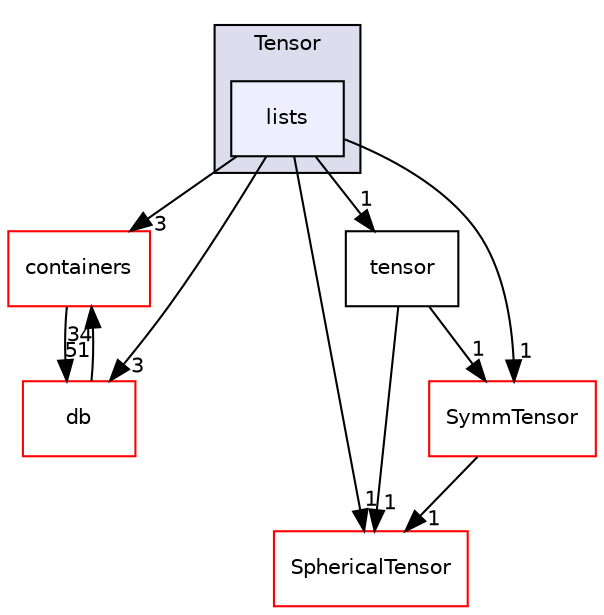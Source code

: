 digraph "src/OpenFOAM/primitives/Tensor/lists" {
  bgcolor=transparent;
  compound=true
  node [ fontsize="10", fontname="Helvetica"];
  edge [ labelfontsize="10", labelfontname="Helvetica"];
  subgraph clusterdir_15da0e2a135f43ffeb4645c968ce8ac7 {
    graph [ bgcolor="#ddddee", pencolor="black", label="Tensor" fontname="Helvetica", fontsize="10", URL="dir_15da0e2a135f43ffeb4645c968ce8ac7.html"]
  dir_eb1e7f3caa8eb9a5ebb4eb1c1b1fdc67 [shape=box, label="lists", style="filled", fillcolor="#eeeeff", pencolor="black", URL="dir_eb1e7f3caa8eb9a5ebb4eb1c1b1fdc67.html"];
  }
  dir_19d0872053bde092be81d7fe3f56cbf7 [shape=box label="containers" color="red" URL="dir_19d0872053bde092be81d7fe3f56cbf7.html"];
  dir_63c634f7a7cfd679ac26c67fb30fc32f [shape=box label="db" color="red" URL="dir_63c634f7a7cfd679ac26c67fb30fc32f.html"];
  dir_b065e1a4bed1b058c87ac57271f42191 [shape=box label="SphericalTensor" color="red" URL="dir_b065e1a4bed1b058c87ac57271f42191.html"];
  dir_c0cff3d62001c560c873cec26c34e50d [shape=box label="tensor" URL="dir_c0cff3d62001c560c873cec26c34e50d.html"];
  dir_1dd80385453c5b0e9d626c2fdc4e90dc [shape=box label="SymmTensor" color="red" URL="dir_1dd80385453c5b0e9d626c2fdc4e90dc.html"];
  dir_eb1e7f3caa8eb9a5ebb4eb1c1b1fdc67->dir_19d0872053bde092be81d7fe3f56cbf7 [headlabel="3", labeldistance=1.5 headhref="dir_002453_001934.html"];
  dir_eb1e7f3caa8eb9a5ebb4eb1c1b1fdc67->dir_63c634f7a7cfd679ac26c67fb30fc32f [headlabel="3", labeldistance=1.5 headhref="dir_002453_001985.html"];
  dir_eb1e7f3caa8eb9a5ebb4eb1c1b1fdc67->dir_b065e1a4bed1b058c87ac57271f42191 [headlabel="1", labeldistance=1.5 headhref="dir_002453_002430.html"];
  dir_eb1e7f3caa8eb9a5ebb4eb1c1b1fdc67->dir_c0cff3d62001c560c873cec26c34e50d [headlabel="1", labeldistance=1.5 headhref="dir_002453_002454.html"];
  dir_eb1e7f3caa8eb9a5ebb4eb1c1b1fdc67->dir_1dd80385453c5b0e9d626c2fdc4e90dc [headlabel="1", labeldistance=1.5 headhref="dir_002453_002445.html"];
  dir_19d0872053bde092be81d7fe3f56cbf7->dir_63c634f7a7cfd679ac26c67fb30fc32f [headlabel="51", labeldistance=1.5 headhref="dir_001934_001985.html"];
  dir_63c634f7a7cfd679ac26c67fb30fc32f->dir_19d0872053bde092be81d7fe3f56cbf7 [headlabel="34", labeldistance=1.5 headhref="dir_001985_001934.html"];
  dir_c0cff3d62001c560c873cec26c34e50d->dir_b065e1a4bed1b058c87ac57271f42191 [headlabel="1", labeldistance=1.5 headhref="dir_002454_002430.html"];
  dir_c0cff3d62001c560c873cec26c34e50d->dir_1dd80385453c5b0e9d626c2fdc4e90dc [headlabel="1", labeldistance=1.5 headhref="dir_002454_002445.html"];
  dir_1dd80385453c5b0e9d626c2fdc4e90dc->dir_b065e1a4bed1b058c87ac57271f42191 [headlabel="1", labeldistance=1.5 headhref="dir_002445_002430.html"];
}
